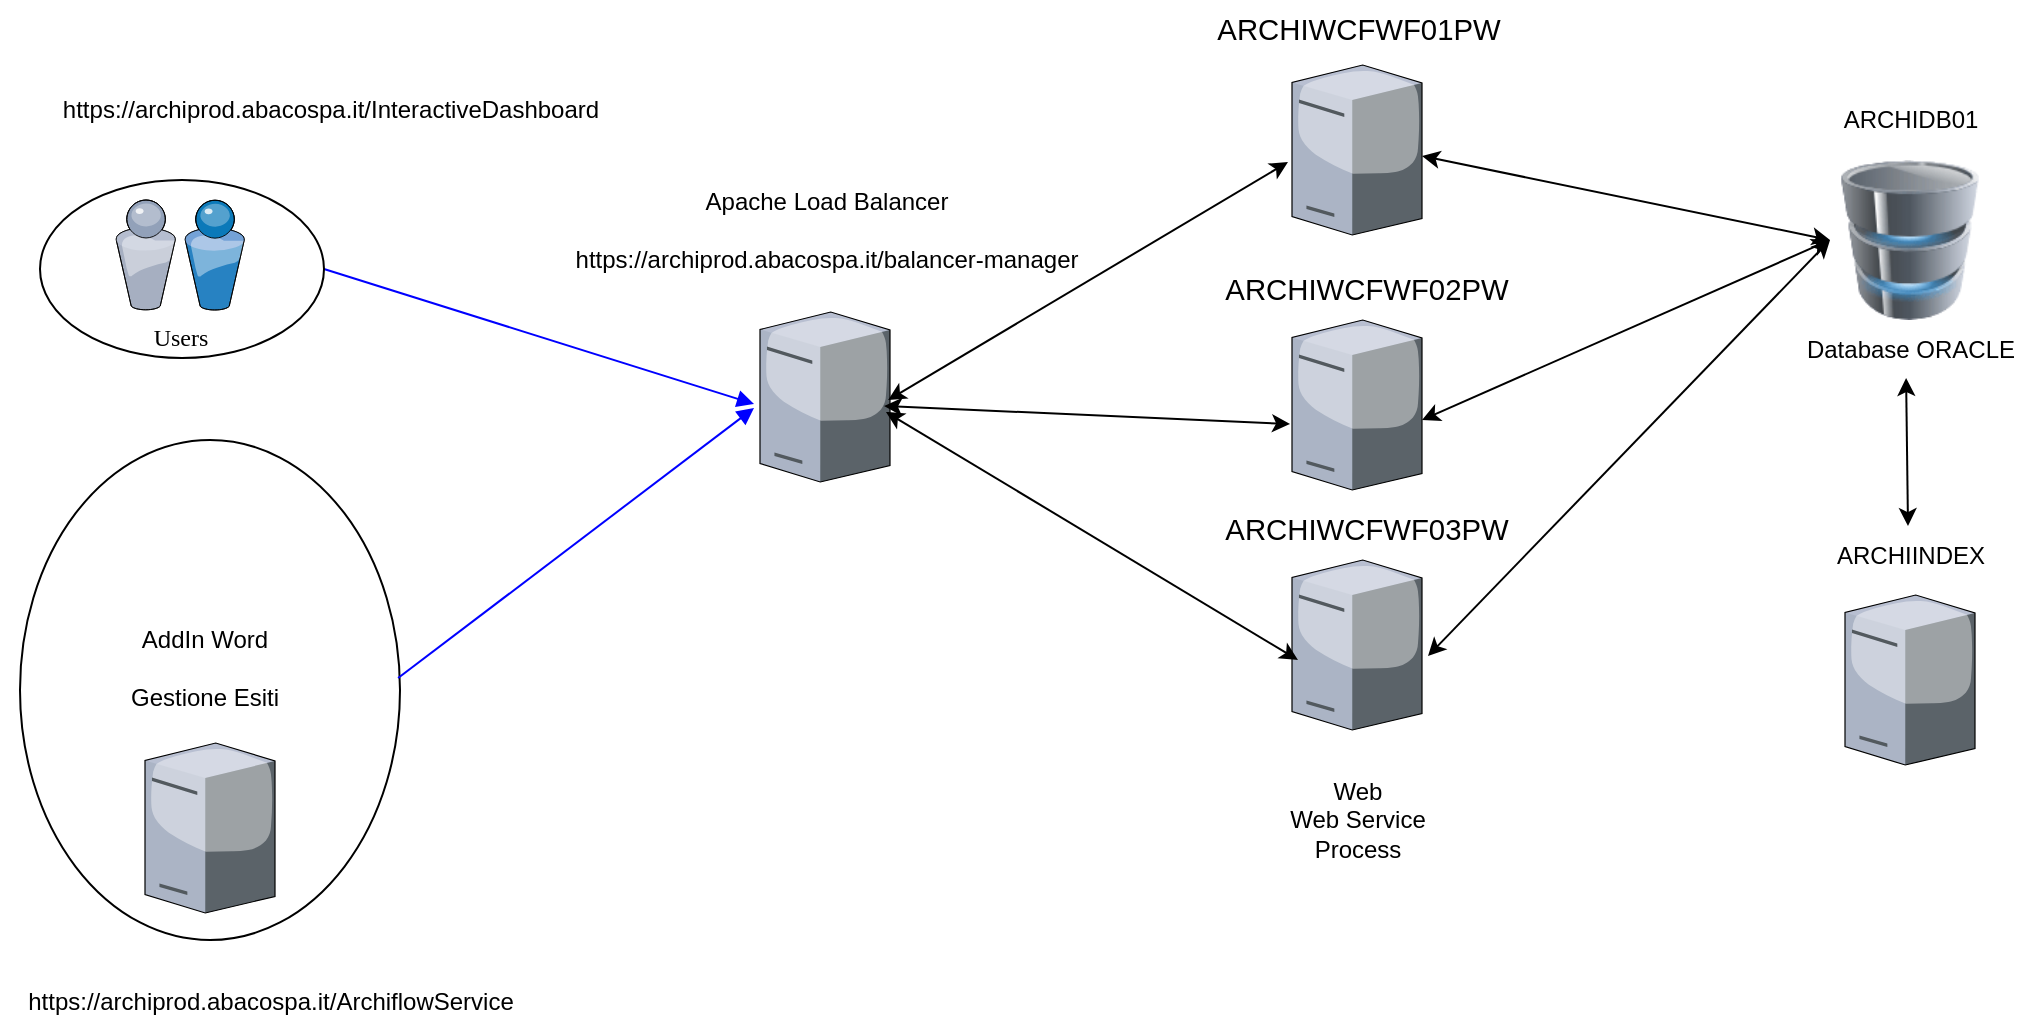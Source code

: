 <mxfile version="24.0.7" type="github">
  <diagram name="Page-1" id="822b0af5-4adb-64df-f703-e8dfc1f81529">
    <mxGraphModel dx="1434" dy="746" grid="1" gridSize="10" guides="1" tooltips="1" connect="1" arrows="1" fold="1" page="1" pageScale="1" pageWidth="1100" pageHeight="850" background="none" math="0" shadow="0">
      <root>
        <mxCell id="0" />
        <mxCell id="1" parent="0" />
        <mxCell id="7d933b09d9755ecc-39" style="edgeStyle=none;rounded=0;html=1;exitX=1;exitY=0.5;labelBackgroundColor=none;startFill=0;endArrow=block;endFill=1;strokeColor=#0000FF;strokeWidth=1;fontFamily=Verdana;fontSize=12;entryX=-0.046;entryY=0.541;entryDx=0;entryDy=0;entryPerimeter=0;" parent="1" source="7d933b09d9755ecc-32" target="Gc3_FamApXj_eERZc7SU-3" edge="1">
          <mxGeometry relative="1" as="geometry" />
        </mxCell>
        <mxCell id="Gc3_FamApXj_eERZc7SU-1" value="" style="verticalLabelPosition=bottom;aspect=fixed;html=1;verticalAlign=top;strokeColor=none;shape=mxgraph.citrix.tower_server;rounded=0;shadow=0;comic=0;fontFamily=Verdana;" vertex="1" parent="1">
          <mxGeometry x="656" y="280" width="65" height="85" as="geometry" />
        </mxCell>
        <mxCell id="Gc3_FamApXj_eERZc7SU-2" value="" style="verticalLabelPosition=bottom;aspect=fixed;html=1;verticalAlign=top;strokeColor=none;shape=mxgraph.citrix.tower_server;rounded=0;shadow=0;comic=0;fontFamily=Verdana;" vertex="1" parent="1">
          <mxGeometry x="656" y="400" width="65" height="85" as="geometry" />
        </mxCell>
        <mxCell id="Gc3_FamApXj_eERZc7SU-3" value="" style="verticalLabelPosition=bottom;aspect=fixed;html=1;verticalAlign=top;strokeColor=none;shape=mxgraph.citrix.tower_server;rounded=0;shadow=0;comic=0;fontFamily=Verdana;" vertex="1" parent="1">
          <mxGeometry x="390" y="276" width="65" height="85" as="geometry" />
        </mxCell>
        <mxCell id="Gc3_FamApXj_eERZc7SU-4" value="" style="group" vertex="1" connectable="0" parent="1">
          <mxGeometry x="30" y="210" width="142" height="89" as="geometry" />
        </mxCell>
        <mxCell id="7d933b09d9755ecc-32" value="" style="ellipse;whiteSpace=wrap;html=1;rounded=0;shadow=0;comic=0;strokeWidth=1;fontFamily=Verdana;" parent="Gc3_FamApXj_eERZc7SU-4" vertex="1">
          <mxGeometry width="142" height="89" as="geometry" />
        </mxCell>
        <mxCell id="7d933b09d9755ecc-33" value="Users" style="verticalLabelPosition=bottom;aspect=fixed;html=1;verticalAlign=top;strokeColor=none;shape=mxgraph.citrix.users;rounded=0;shadow=0;comic=0;fontFamily=Verdana;" parent="Gc3_FamApXj_eERZc7SU-4" vertex="1">
          <mxGeometry x="37.75" y="10" width="64.5" height="55" as="geometry" />
        </mxCell>
        <mxCell id="Gc3_FamApXj_eERZc7SU-6" value="https://archiprod.abacospa.it/InteractiveDashboard" style="text;html=1;align=center;verticalAlign=middle;resizable=0;points=[];autosize=1;strokeColor=none;fillColor=none;" vertex="1" parent="1">
          <mxGeometry x="30" y="160" width="290" height="30" as="geometry" />
        </mxCell>
        <mxCell id="Gc3_FamApXj_eERZc7SU-11" value="" style="group" vertex="1" connectable="0" parent="1">
          <mxGeometry x="20" y="340" width="190" height="250" as="geometry" />
        </mxCell>
        <mxCell id="7d933b09d9755ecc-15" value="" style="ellipse;whiteSpace=wrap;html=1;rounded=0;shadow=0;comic=0;strokeWidth=1;fontFamily=Verdana;" parent="Gc3_FamApXj_eERZc7SU-11" vertex="1">
          <mxGeometry width="190" height="250" as="geometry" />
        </mxCell>
        <mxCell id="Gc3_FamApXj_eERZc7SU-7" value="" style="shape=image;html=1;verticalAlign=top;verticalLabelPosition=bottom;labelBackgroundColor=#ffffff;imageAspect=0;aspect=fixed;image=https://cdn3.iconfinder.com/data/icons/document-icons-2/30/647719-word-128.png" vertex="1" parent="Gc3_FamApXj_eERZc7SU-11">
          <mxGeometry x="60" y="16" width="68" height="68" as="geometry" />
        </mxCell>
        <mxCell id="Gc3_FamApXj_eERZc7SU-8" value="" style="verticalLabelPosition=bottom;aspect=fixed;html=1;verticalAlign=top;strokeColor=none;shape=mxgraph.citrix.tower_server;rounded=0;shadow=0;comic=0;fontFamily=Verdana;" vertex="1" parent="Gc3_FamApXj_eERZc7SU-11">
          <mxGeometry x="62.5" y="151.5" width="65" height="85" as="geometry" />
        </mxCell>
        <mxCell id="Gc3_FamApXj_eERZc7SU-9" value="AddIn Word&lt;div&gt;&lt;br&gt;&lt;div&gt;Gestione Esiti&lt;/div&gt;&lt;/div&gt;" style="text;html=1;align=center;verticalAlign=middle;resizable=0;points=[];autosize=1;strokeColor=none;fillColor=none;" vertex="1" parent="Gc3_FamApXj_eERZc7SU-11">
          <mxGeometry x="42" y="84" width="100" height="60" as="geometry" />
        </mxCell>
        <mxCell id="Gc3_FamApXj_eERZc7SU-12" value="https://archiprod.abacospa.it/ArchiflowService" style="text;html=1;align=center;verticalAlign=middle;resizable=0;points=[];autosize=1;strokeColor=none;fillColor=none;" vertex="1" parent="1">
          <mxGeometry x="10" y="605.5" width="270" height="30" as="geometry" />
        </mxCell>
        <mxCell id="Gc3_FamApXj_eERZc7SU-13" style="edgeStyle=none;rounded=0;html=1;exitX=0.995;exitY=0.476;labelBackgroundColor=none;startFill=0;endArrow=block;endFill=1;strokeColor=#0000FF;strokeWidth=1;fontFamily=Verdana;fontSize=12;exitDx=0;exitDy=0;exitPerimeter=0;entryX=-0.046;entryY=0.565;entryDx=0;entryDy=0;entryPerimeter=0;" edge="1" parent="1" source="7d933b09d9755ecc-15" target="Gc3_FamApXj_eERZc7SU-3">
          <mxGeometry relative="1" as="geometry">
            <mxPoint x="182" y="231" as="sourcePoint" />
            <mxPoint x="310" y="360" as="targetPoint" />
          </mxGeometry>
        </mxCell>
        <mxCell id="Gc3_FamApXj_eERZc7SU-14" value="Apache Load Balancer&lt;div&gt;&lt;br&gt;&lt;/div&gt;&lt;div&gt;https://archiprod.abacospa.it/balancer-manager&lt;br&gt;&lt;/div&gt;" style="text;html=1;align=center;verticalAlign=middle;resizable=0;points=[];autosize=1;strokeColor=none;fillColor=none;" vertex="1" parent="1">
          <mxGeometry x="287.5" y="205" width="270" height="60" as="geometry" />
        </mxCell>
        <mxCell id="Gc3_FamApXj_eERZc7SU-16" value="&lt;span style=&quot;font-size:11.0pt;font-family:&amp;quot;Calibri&amp;quot;,sans-serif;&lt;br/&gt;mso-ascii-theme-font:minor-latin;mso-fareast-font-family:Calibri;mso-fareast-theme-font:&lt;br/&gt;minor-latin;mso-hansi-theme-font:minor-latin;mso-bidi-font-family:&amp;quot;Times New Roman&amp;quot;;&lt;br/&gt;mso-bidi-theme-font:minor-bidi;mso-ansi-language:IT;mso-fareast-language:EN-US;&lt;br/&gt;mso-bidi-language:AR-SA&quot;&gt;ARCHIWCFWF01&lt;/span&gt;&lt;span style=&quot;font-family: Calibri, sans-serif; font-size: 11pt; background-color: initial;&quot;&gt;PW&lt;/span&gt;" style="text;html=1;align=center;verticalAlign=middle;resizable=0;points=[];autosize=1;strokeColor=none;fillColor=none;" vertex="1" parent="1">
          <mxGeometry x="618.5" y="120" width="140" height="30" as="geometry" />
        </mxCell>
        <mxCell id="Gc3_FamApXj_eERZc7SU-17" value="&lt;span style=&quot;font-size:11.0pt;font-family:&amp;quot;Calibri&amp;quot;,sans-serif;&lt;br/&gt;mso-ascii-theme-font:minor-latin;mso-fareast-font-family:Calibri;mso-fareast-theme-font:&lt;br/&gt;minor-latin;mso-hansi-theme-font:minor-latin;mso-bidi-font-family:&amp;quot;Times New Roman&amp;quot;;&lt;br/&gt;mso-bidi-theme-font:minor-bidi;mso-ansi-language:IT;mso-fareast-language:EN-US;&lt;br/&gt;mso-bidi-language:AR-SA&quot;&gt;ARCHIWCFWF02&lt;/span&gt;&lt;span style=&quot;font-family: Calibri, sans-serif; font-size: 11pt; background-color: initial;&quot;&gt;PW&lt;/span&gt;" style="text;html=1;align=center;verticalAlign=middle;resizable=0;points=[];autosize=1;strokeColor=none;fillColor=none;" vertex="1" parent="1">
          <mxGeometry x="623" y="250" width="140" height="30" as="geometry" />
        </mxCell>
        <mxCell id="Gc3_FamApXj_eERZc7SU-18" value="&lt;span style=&quot;font-size:11.0pt;font-family:&amp;quot;Calibri&amp;quot;,sans-serif;&lt;br/&gt;mso-ascii-theme-font:minor-latin;mso-fareast-font-family:Calibri;mso-fareast-theme-font:&lt;br/&gt;minor-latin;mso-hansi-theme-font:minor-latin;mso-bidi-font-family:&amp;quot;Times New Roman&amp;quot;;&lt;br/&gt;mso-bidi-theme-font:minor-bidi;mso-ansi-language:IT;mso-fareast-language:EN-US;&lt;br/&gt;mso-bidi-language:AR-SA&quot;&gt;ARCHIWCFWF03&lt;/span&gt;&lt;span style=&quot;font-family: Calibri, sans-serif; font-size: 11pt; background-color: initial;&quot;&gt;PW&lt;/span&gt;" style="text;html=1;align=center;verticalAlign=middle;resizable=0;points=[];autosize=1;strokeColor=none;fillColor=none;" vertex="1" parent="1">
          <mxGeometry x="623" y="370" width="140" height="30" as="geometry" />
        </mxCell>
        <mxCell id="7d933b09d9755ecc-9" value="" style="verticalLabelPosition=bottom;aspect=fixed;html=1;verticalAlign=top;strokeColor=none;shape=mxgraph.citrix.tower_server;rounded=0;shadow=0;comic=0;fontFamily=Verdana;" parent="1" vertex="1">
          <mxGeometry x="656" y="152.5" width="65" height="85" as="geometry" />
        </mxCell>
        <mxCell id="Gc3_FamApXj_eERZc7SU-20" value="" style="endArrow=classic;startArrow=classic;html=1;rounded=0;entryX=-0.031;entryY=0.571;entryDx=0;entryDy=0;entryPerimeter=0;exitX=0.985;exitY=0.518;exitDx=0;exitDy=0;exitPerimeter=0;" edge="1" parent="1" source="Gc3_FamApXj_eERZc7SU-3" target="7d933b09d9755ecc-9">
          <mxGeometry width="50" height="50" relative="1" as="geometry">
            <mxPoint x="550" y="460" as="sourcePoint" />
            <mxPoint x="600" y="410" as="targetPoint" />
          </mxGeometry>
        </mxCell>
        <mxCell id="Gc3_FamApXj_eERZc7SU-21" value="" style="endArrow=classic;startArrow=classic;html=1;rounded=0;entryX=-0.015;entryY=0.612;entryDx=0;entryDy=0;entryPerimeter=0;exitX=0.954;exitY=0.553;exitDx=0;exitDy=0;exitPerimeter=0;" edge="1" parent="1" source="Gc3_FamApXj_eERZc7SU-3" target="Gc3_FamApXj_eERZc7SU-1">
          <mxGeometry width="50" height="50" relative="1" as="geometry">
            <mxPoint x="464" y="330" as="sourcePoint" />
            <mxPoint x="664" y="211" as="targetPoint" />
          </mxGeometry>
        </mxCell>
        <mxCell id="Gc3_FamApXj_eERZc7SU-22" value="" style="endArrow=classic;startArrow=classic;html=1;rounded=0;entryX=0.046;entryY=0.588;entryDx=0;entryDy=0;entryPerimeter=0;exitX=0.969;exitY=0.588;exitDx=0;exitDy=0;exitPerimeter=0;" edge="1" parent="1" source="Gc3_FamApXj_eERZc7SU-3" target="Gc3_FamApXj_eERZc7SU-2">
          <mxGeometry width="50" height="50" relative="1" as="geometry">
            <mxPoint x="474" y="340" as="sourcePoint" />
            <mxPoint x="674" y="221" as="targetPoint" />
          </mxGeometry>
        </mxCell>
        <mxCell id="Gc3_FamApXj_eERZc7SU-23" value="Web&lt;div&gt;Web Service&lt;/div&gt;&lt;div&gt;Process&lt;/div&gt;" style="text;html=1;align=center;verticalAlign=middle;whiteSpace=wrap;rounded=0;" vertex="1" parent="1">
          <mxGeometry x="636.5" y="500" width="104" height="60" as="geometry" />
        </mxCell>
        <mxCell id="Gc3_FamApXj_eERZc7SU-24" value="" style="image;html=1;image=img/lib/clip_art/computers/Database_128x128.png" vertex="1" parent="1">
          <mxGeometry x="925" y="200" width="80" height="80" as="geometry" />
        </mxCell>
        <mxCell id="Gc3_FamApXj_eERZc7SU-25" value="ARCHIDB01" style="text;html=1;align=center;verticalAlign=middle;resizable=0;points=[];autosize=1;strokeColor=none;fillColor=none;" vertex="1" parent="1">
          <mxGeometry x="920" y="165" width="90" height="30" as="geometry" />
        </mxCell>
        <mxCell id="Gc3_FamApXj_eERZc7SU-26" value="Database ORACLE" style="text;html=1;align=center;verticalAlign=middle;resizable=0;points=[];autosize=1;strokeColor=none;fillColor=none;" vertex="1" parent="1">
          <mxGeometry x="900" y="280" width="130" height="30" as="geometry" />
        </mxCell>
        <mxCell id="Gc3_FamApXj_eERZc7SU-27" value="" style="verticalLabelPosition=bottom;aspect=fixed;html=1;verticalAlign=top;strokeColor=none;shape=mxgraph.citrix.tower_server;rounded=0;shadow=0;comic=0;fontFamily=Verdana;" vertex="1" parent="1">
          <mxGeometry x="932.5" y="417.5" width="65" height="85" as="geometry" />
        </mxCell>
        <mxCell id="Gc3_FamApXj_eERZc7SU-28" value="ARCHIINDEX" style="text;html=1;align=center;verticalAlign=middle;resizable=0;points=[];autosize=1;strokeColor=none;fillColor=none;" vertex="1" parent="1">
          <mxGeometry x="915" y="382.5" width="100" height="30" as="geometry" />
        </mxCell>
        <mxCell id="Gc3_FamApXj_eERZc7SU-29" value="" style="endArrow=classic;startArrow=classic;html=1;rounded=0;entryX=0;entryY=0.5;entryDx=0;entryDy=0;exitX=1;exitY=0.535;exitDx=0;exitDy=0;exitPerimeter=0;" edge="1" parent="1" source="7d933b09d9755ecc-9" target="Gc3_FamApXj_eERZc7SU-24">
          <mxGeometry width="50" height="50" relative="1" as="geometry">
            <mxPoint x="464" y="330" as="sourcePoint" />
            <mxPoint x="664" y="211" as="targetPoint" />
          </mxGeometry>
        </mxCell>
        <mxCell id="Gc3_FamApXj_eERZc7SU-30" value="" style="endArrow=classic;startArrow=classic;html=1;rounded=0;exitX=1;exitY=0.588;exitDx=0;exitDy=0;exitPerimeter=0;entryX=0;entryY=0.5;entryDx=0;entryDy=0;" edge="1" parent="1" source="Gc3_FamApXj_eERZc7SU-1" target="Gc3_FamApXj_eERZc7SU-24">
          <mxGeometry width="50" height="50" relative="1" as="geometry">
            <mxPoint x="731" y="208" as="sourcePoint" />
            <mxPoint x="870" y="290" as="targetPoint" />
          </mxGeometry>
        </mxCell>
        <mxCell id="Gc3_FamApXj_eERZc7SU-31" value="" style="endArrow=classic;startArrow=classic;html=1;rounded=0;entryX=0;entryY=0.5;entryDx=0;entryDy=0;exitX=1.046;exitY=0.565;exitDx=0;exitDy=0;exitPerimeter=0;" edge="1" parent="1" source="Gc3_FamApXj_eERZc7SU-2" target="Gc3_FamApXj_eERZc7SU-24">
          <mxGeometry width="50" height="50" relative="1" as="geometry">
            <mxPoint x="741" y="218" as="sourcePoint" />
            <mxPoint x="945" y="260" as="targetPoint" />
          </mxGeometry>
        </mxCell>
        <mxCell id="Gc3_FamApXj_eERZc7SU-32" value="" style="endArrow=classic;startArrow=classic;html=1;rounded=0;entryX=0.485;entryY=0.967;entryDx=0;entryDy=0;exitX=0.49;exitY=0.017;exitDx=0;exitDy=0;exitPerimeter=0;entryPerimeter=0;" edge="1" parent="1" source="Gc3_FamApXj_eERZc7SU-28" target="Gc3_FamApXj_eERZc7SU-26">
          <mxGeometry width="50" height="50" relative="1" as="geometry">
            <mxPoint x="751" y="228" as="sourcePoint" />
            <mxPoint x="955" y="270" as="targetPoint" />
          </mxGeometry>
        </mxCell>
      </root>
    </mxGraphModel>
  </diagram>
</mxfile>
